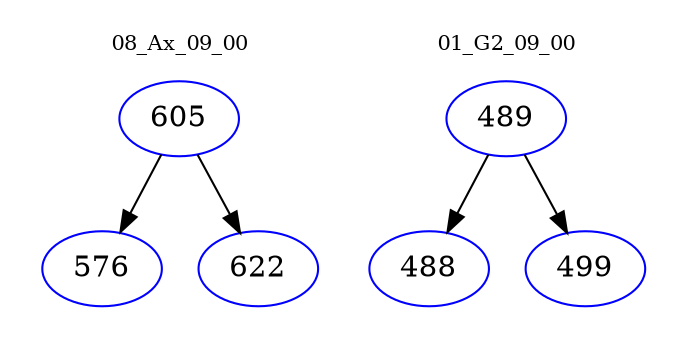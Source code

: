 digraph{
subgraph cluster_0 {
color = white
label = "08_Ax_09_00";
fontsize=10;
T0_605 [label="605", color="blue"]
T0_605 -> T0_576 [color="black"]
T0_576 [label="576", color="blue"]
T0_605 -> T0_622 [color="black"]
T0_622 [label="622", color="blue"]
}
subgraph cluster_1 {
color = white
label = "01_G2_09_00";
fontsize=10;
T1_489 [label="489", color="blue"]
T1_489 -> T1_488 [color="black"]
T1_488 [label="488", color="blue"]
T1_489 -> T1_499 [color="black"]
T1_499 [label="499", color="blue"]
}
}
